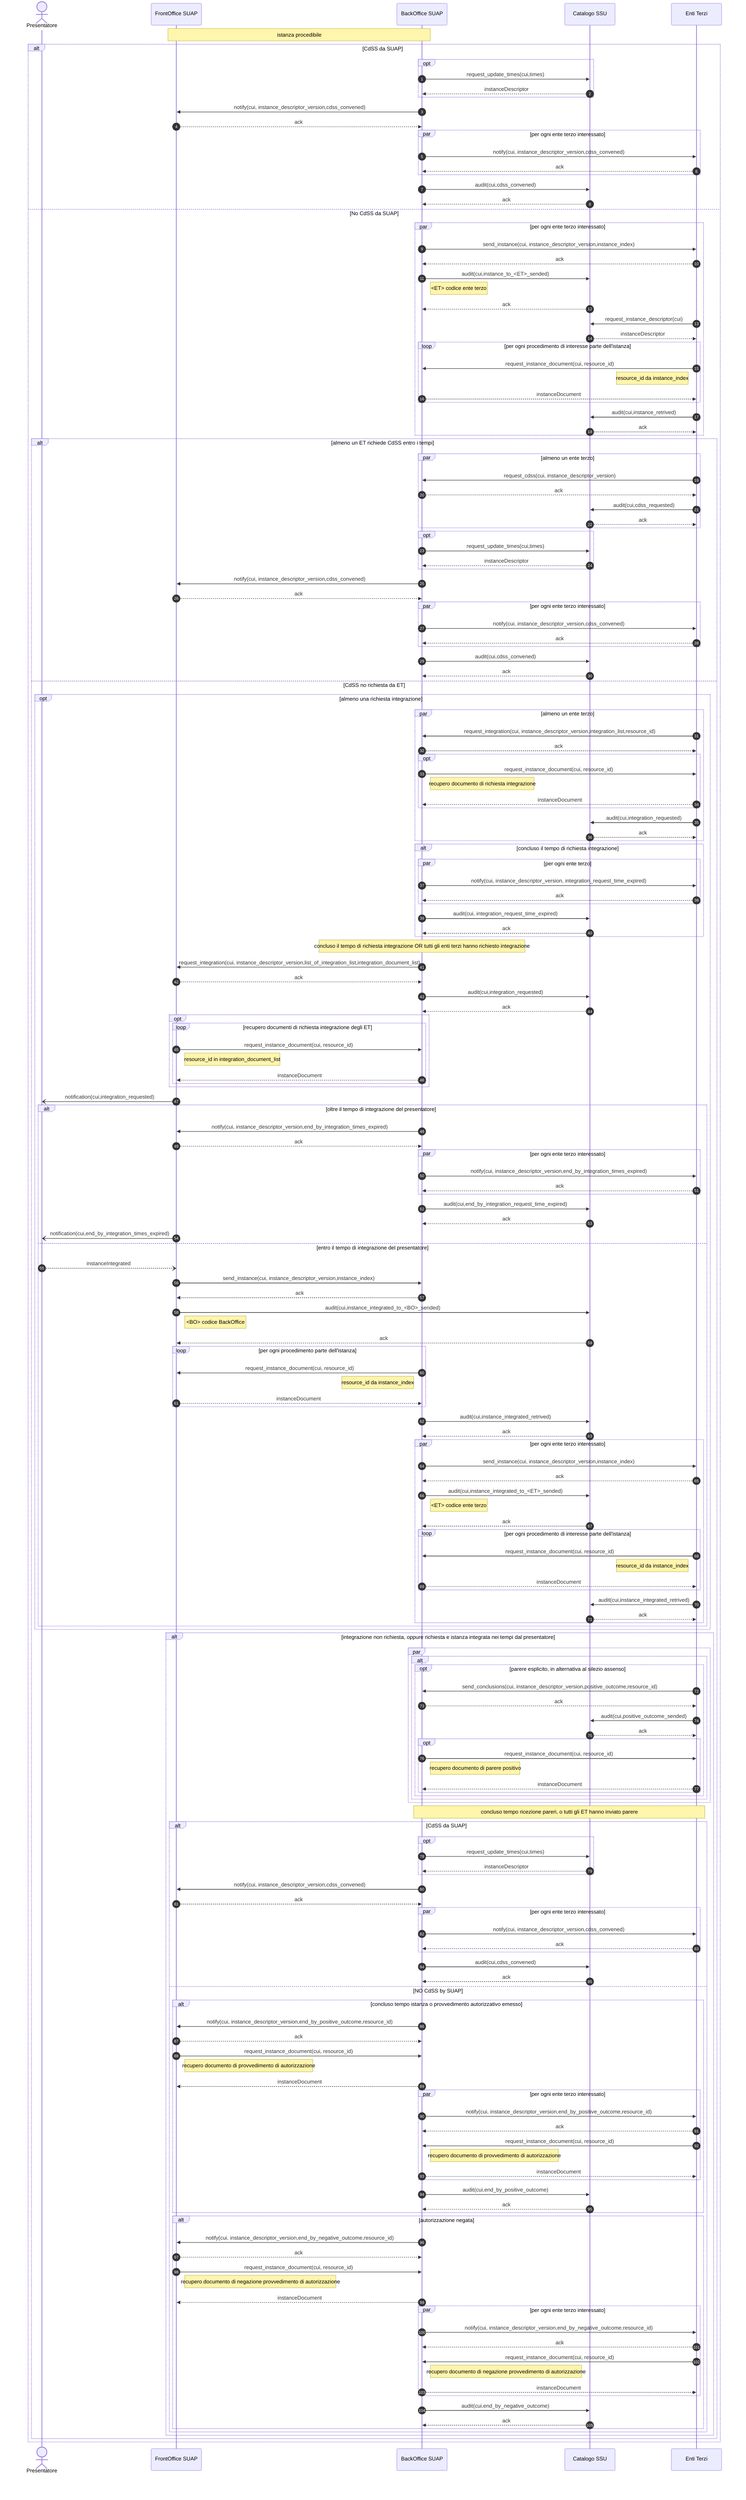 sequenceDiagram
    autonumber

    actor P as Presentatore    
    participant F as FrontOffice SUAP
    participant B as BackOffice SUAP   
    participant C as Catalogo SSU 
    participant E as Enti Terzi    

    Note over F,B: istanza procedibile

    alt CdSS da SUAP
        opt 
            B ->> C: request_update_times(cui,times)
            C -->> B: instanceDescriptor
        end 
        B ->> F: notify(cui, instance_descriptor_version,cdss_convened)
        F -->> B: ack    

        par per ogni ente terzo interessato
            B ->> E: notify(cui, instance_descriptor_version,cdss_convened)
            E -->> B: ack
        end
        
        B ->> C: audit(cui,cdss_convened)
        C -->> B: ack

       
    else No CdSS da SUAP

        par per ogni ente terzo interessato        
            B ->> E: send_instance(cui, instance_descriptor_version,instance_index)
            E -->> B: ack
            B ->> C: audit(cui,instance_to_<ET>_sended)
            note right of B: <ET> codice ente terzo 
            C -->> B: ack
            E ->> C: request_instance_descriptor(cui)
            C -->> E: instanceDescriptor
            loop per ogni procedimento di interesse parte dell'istanza 
            E ->> B: request_instance_document(cui, resource_id)
            note left of E: resource_id da instance_index
            B -->> E: instanceDocument
            end
            E ->> C: audit(cui,instance_retrived)
            C -->> E: ack
        end

        alt almeno un ET richiede CdSS entro i tempi
            par almeno un ente terzo
                E ->> B: request_cdss(cui, instance_descriptor_version)
                B -->> E: ack 
                E ->> C: audit(cui,cdss_requested)
                C -->> E: ack           
            end

            opt 
                B ->> C: request_update_times(cui,times)
                C -->> B: instanceDescriptor
            end

            B ->> F: notify(cui, instance_descriptor_version,cdss_convened)
            F -->> B: ack    

            par per ogni ente terzo interessato
                B ->> E: notify(cui, instance_descriptor_version,cdss_convened)
                E -->> B: ack
            end
            
            B ->> C: audit(cui,cdss_convened)
            C -->> B: ack

        else CdSS no richiesta da ET


            opt almeno una richiesta integrazione
                par almeno un ente terzo
                    E ->> B: request_integration(cui, instance_descriptor_version,integration_list,resource_id)
                    B -->> E: ack 
                    opt
                        B ->> E: request_instance_document(cui, resource_id)
                        note right of B: recupero documento di richiesta integrazione
                        E -->> B: instanceDocument    
                    end
                    E ->> C: audit(cui,integration_requested)
                    C -->> E: ack           
                end

                alt concluso il tempo di richiesta integrazione 
                    par per ogni ente terzo
                        B ->> E: notify(cui, instance_descriptor_version, integration_request_time_expired)
                        E -->> B: ack
                    end
                    B ->> C: audit(cui, integration_request_time_expired)
                    C -->> B: ack
                end 

                Note over B: concluso il tempo di richiesta integrazione OR tutti gli enti terzi hanno richiesto integrazione
                B ->> F: request_integration(cui, instance_descriptor_version,list_of_integration_list,integration_document_list)
                F -->> B: ack
                B ->> C: audit(cui,integration_requested)
                C -->> B: ack
                opt
                    loop recupero documenti di richiesta integrazione degli ET
                    F ->> B: request_instance_document(cui, resource_id)
                    note right of F: resource_id in integration_document_list
                    B -->> F: instanceDocument    
                    end
                end
                F -) P: notification(cui,integration_requested) 

                alt oltre il tempo di integrazione del presentatore
                    B ->> F: notify(cui, instance_descriptor_version,end_by_integration_times_expired)
                    F -->> B: ack
                    par per ogni ente terzo interessato
                        B ->> E: notify(cui, instance_descriptor_version,end_by_integration_times_expired)
                        E -->> B: ack
                    end
                    B ->> C: audit(cui,end_by_integration_request_time_expired)
                    C -->> B: ack

                    F -) P: notification(cui,end_by_integration_times_expired)
                else entro il tempo di integrazione del presentatore 
                    P --) F: instanceIntegrated
                    F ->> B: send_instance(cui, instance_descriptor_version,instance_index)
                    B -->> F: ack
                    F ->> C: audit(cui,instance_integrated_to_<BO>_sended)
                    note right of F: <BO> codice BackOffice
                    C -->> F: ack
                    loop per ogni procedimento parte dell'istanza 
                        B ->> F: request_instance_document(cui, resource_id)
                        note left of B: resource_id da instance_index
                        F -->> B: instanceDocument
                    end
                    B ->> C: audit(cui,instance_integrated_retrived)
                    C -->> B: ack
                    par per ogni ente terzo interessato                
                        B ->> E: send_instance(cui, instance_descriptor_version,instance_index)
                        E -->> B: ack
                        B ->> C: audit(cui,instance_integrated_to_<ET>_sended)
                        note right of B: <ET> codice ente terzo
                        C -->> B: ack
                        loop per ogni procedimento di interesse parte dell'istanza 
                            E ->> B: request_instance_document(cui, resource_id)
                            note left of E: resource_id da instance_index
                            B -->> E: instanceDocument
                        end
                        E ->> C: audit(cui,instance_integrated_retrived)
                        C -->> E: ack
                    end

                end

            end
            
            alt integrazione non richiesta, oppure richiesta e istanza integrata nei tempi dal presentatore

                par
                    alt 
                        opt parere esplicito, in alternativa al silezio assenso
                            E ->> B: send_conclusions(cui, instance_descriptor_version,positive_outcome,resource_id)
                            B -->> E: ack 
                            E ->> C: audit(cui,positive_outcome_sended)
                            C -->> E: ack
                            opt
                                B ->> E: request_instance_document(cui, resource_id)
                                note right of B: recupero documento di parere positivo
                                E -->> B: instanceDocument    
                            end
                        end
                    end       
                end
 
                Note over B,E: concluso tempo ricezione pareri, o tutti gli ET hanno inviato  parere

                alt CdSS da SUAP
                    opt 
                        B ->> C: request_update_times(cui,times)
                        C -->> B: instanceDescriptor
                    end 

                    B ->> F: notify(cui, instance_descriptor_version,cdss_convened)
                    F -->> B: ack    

                    par per ogni ente terzo interessato
                        B ->> E: notify(cui, instance_descriptor_version,cdss_convened)
                        E -->> B: ack
                    end
                    
                    B ->> C: audit(cui,cdss_convened)
                    C -->> B: ack
                else NO CdSS by SUAP
                
                    alt concluso tempo istanza o provvedimento autorizzativo emesso 
                        B ->> F: notify(cui, instance_descriptor_version,end_by_positive_outcome,resource_id)
                        F -->> B: ack
                        F ->> B: request_instance_document(cui, resource_id)
                        note right of F: recupero documento di provvedimento di autorizzazione
                        B -->> F: instanceDocument            
                        par per ogni ente terzo interessato
                            B ->> E: notify(cui, instance_descriptor_version,end_by_positive_outcome,resource_id)
                            E -->> B: ack
                            E ->> B: request_instance_document(cui, resource_id)
                        note right of B: recupero documento di provvedimento di autorizzazione
                            B -->> E: instanceDocument 
                        end
                        B ->> C: audit(cui,end_by_positive_outcome)
                        C -->> B: ack
                    end
                     alt autorizzazione negata
                        B ->> F: notify(cui, instance_descriptor_version,end_by_negative_outcome,resource_id)
                        F -->> B: ack
                        F ->> B: request_instance_document(cui, resource_id)
                        note right of F: recupero documento di negazione provvedimento di autorizzazione
                        B -->> F: instanceDocument            
                        par per ogni ente terzo interessato
                            B ->> E: notify(cui, instance_descriptor_version,end_by_negative_outcome,resource_id)
                            E -->> B: ack
                            E ->> B: request_instance_document(cui, resource_id)
                        note right of B: recupero documento di negazione provvedimento di autorizzazione
                            B -->> E: instanceDocument 
                        end
                        B ->> C: audit(cui,end_by_negative_outcome)
                        C -->> B: ack
                    end
                end

            end

        end

   end